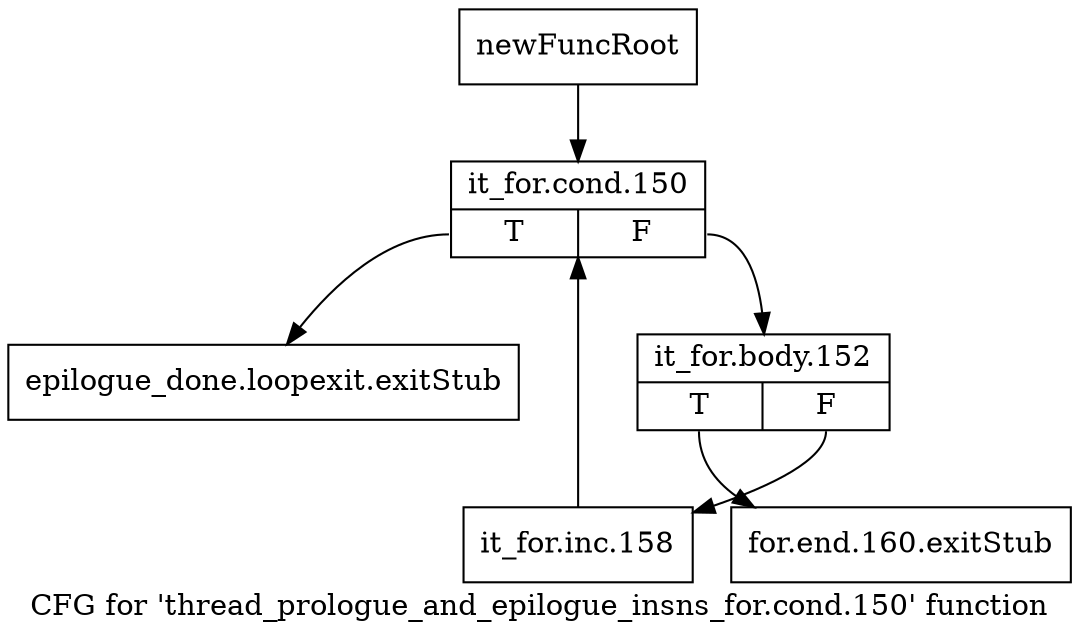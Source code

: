 digraph "CFG for 'thread_prologue_and_epilogue_insns_for.cond.150' function" {
	label="CFG for 'thread_prologue_and_epilogue_insns_for.cond.150' function";

	Node0xb066f80 [shape=record,label="{newFuncRoot}"];
	Node0xb066f80 -> Node0xb067070;
	Node0xb066fd0 [shape=record,label="{epilogue_done.loopexit.exitStub}"];
	Node0xb067020 [shape=record,label="{for.end.160.exitStub}"];
	Node0xb067070 [shape=record,label="{it_for.cond.150|{<s0>T|<s1>F}}"];
	Node0xb067070:s0 -> Node0xb066fd0;
	Node0xb067070:s1 -> Node0xb0670c0;
	Node0xb0670c0 [shape=record,label="{it_for.body.152|{<s0>T|<s1>F}}"];
	Node0xb0670c0:s0 -> Node0xb067020;
	Node0xb0670c0:s1 -> Node0xb067110;
	Node0xb067110 [shape=record,label="{it_for.inc.158}"];
	Node0xb067110 -> Node0xb067070;
}
